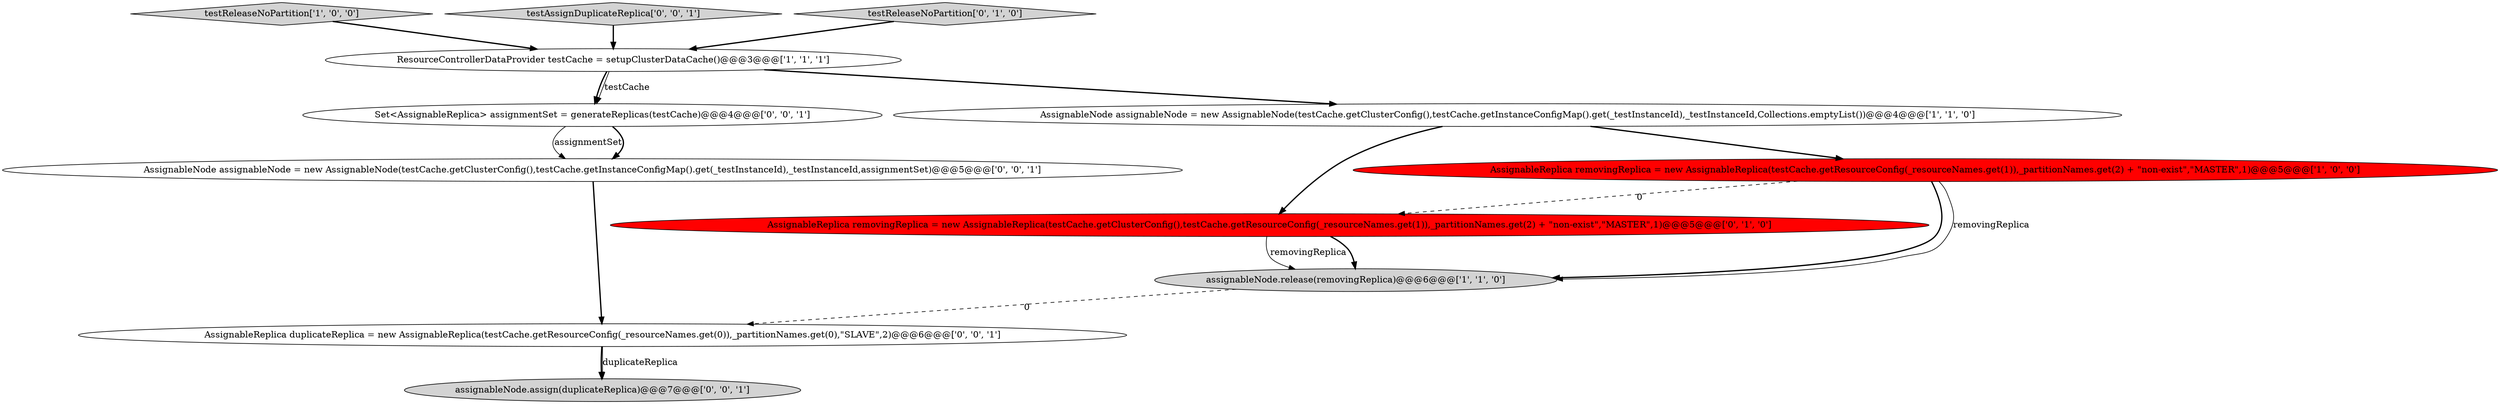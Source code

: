 digraph {
10 [style = filled, label = "Set<AssignableReplica> assignmentSet = generateReplicas(testCache)@@@4@@@['0', '0', '1']", fillcolor = white, shape = ellipse image = "AAA0AAABBB3BBB"];
1 [style = filled, label = "testReleaseNoPartition['1', '0', '0']", fillcolor = lightgray, shape = diamond image = "AAA0AAABBB1BBB"];
5 [style = filled, label = "AssignableReplica removingReplica = new AssignableReplica(testCache.getClusterConfig(),testCache.getResourceConfig(_resourceNames.get(1)),_partitionNames.get(2) + \"non-exist\",\"MASTER\",1)@@@5@@@['0', '1', '0']", fillcolor = red, shape = ellipse image = "AAA1AAABBB2BBB"];
8 [style = filled, label = "testAssignDuplicateReplica['0', '0', '1']", fillcolor = lightgray, shape = diamond image = "AAA0AAABBB3BBB"];
0 [style = filled, label = "ResourceControllerDataProvider testCache = setupClusterDataCache()@@@3@@@['1', '1', '1']", fillcolor = white, shape = ellipse image = "AAA0AAABBB1BBB"];
9 [style = filled, label = "AssignableReplica duplicateReplica = new AssignableReplica(testCache.getResourceConfig(_resourceNames.get(0)),_partitionNames.get(0),\"SLAVE\",2)@@@6@@@['0', '0', '1']", fillcolor = white, shape = ellipse image = "AAA0AAABBB3BBB"];
4 [style = filled, label = "assignableNode.release(removingReplica)@@@6@@@['1', '1', '0']", fillcolor = lightgray, shape = ellipse image = "AAA0AAABBB1BBB"];
6 [style = filled, label = "testReleaseNoPartition['0', '1', '0']", fillcolor = lightgray, shape = diamond image = "AAA0AAABBB2BBB"];
7 [style = filled, label = "AssignableNode assignableNode = new AssignableNode(testCache.getClusterConfig(),testCache.getInstanceConfigMap().get(_testInstanceId),_testInstanceId,assignmentSet)@@@5@@@['0', '0', '1']", fillcolor = white, shape = ellipse image = "AAA0AAABBB3BBB"];
3 [style = filled, label = "AssignableNode assignableNode = new AssignableNode(testCache.getClusterConfig(),testCache.getInstanceConfigMap().get(_testInstanceId),_testInstanceId,Collections.emptyList())@@@4@@@['1', '1', '0']", fillcolor = white, shape = ellipse image = "AAA0AAABBB1BBB"];
2 [style = filled, label = "AssignableReplica removingReplica = new AssignableReplica(testCache.getResourceConfig(_resourceNames.get(1)),_partitionNames.get(2) + \"non-exist\",\"MASTER\",1)@@@5@@@['1', '0', '0']", fillcolor = red, shape = ellipse image = "AAA1AAABBB1BBB"];
11 [style = filled, label = "assignableNode.assign(duplicateReplica)@@@7@@@['0', '0', '1']", fillcolor = lightgray, shape = ellipse image = "AAA0AAABBB3BBB"];
8->0 [style = bold, label=""];
0->3 [style = bold, label=""];
7->9 [style = bold, label=""];
10->7 [style = solid, label="assignmentSet"];
4->9 [style = dashed, label="0"];
2->5 [style = dashed, label="0"];
3->5 [style = bold, label=""];
0->10 [style = bold, label=""];
6->0 [style = bold, label=""];
0->10 [style = solid, label="testCache"];
1->0 [style = bold, label=""];
9->11 [style = bold, label=""];
3->2 [style = bold, label=""];
5->4 [style = solid, label="removingReplica"];
2->4 [style = bold, label=""];
10->7 [style = bold, label=""];
9->11 [style = solid, label="duplicateReplica"];
2->4 [style = solid, label="removingReplica"];
5->4 [style = bold, label=""];
}
